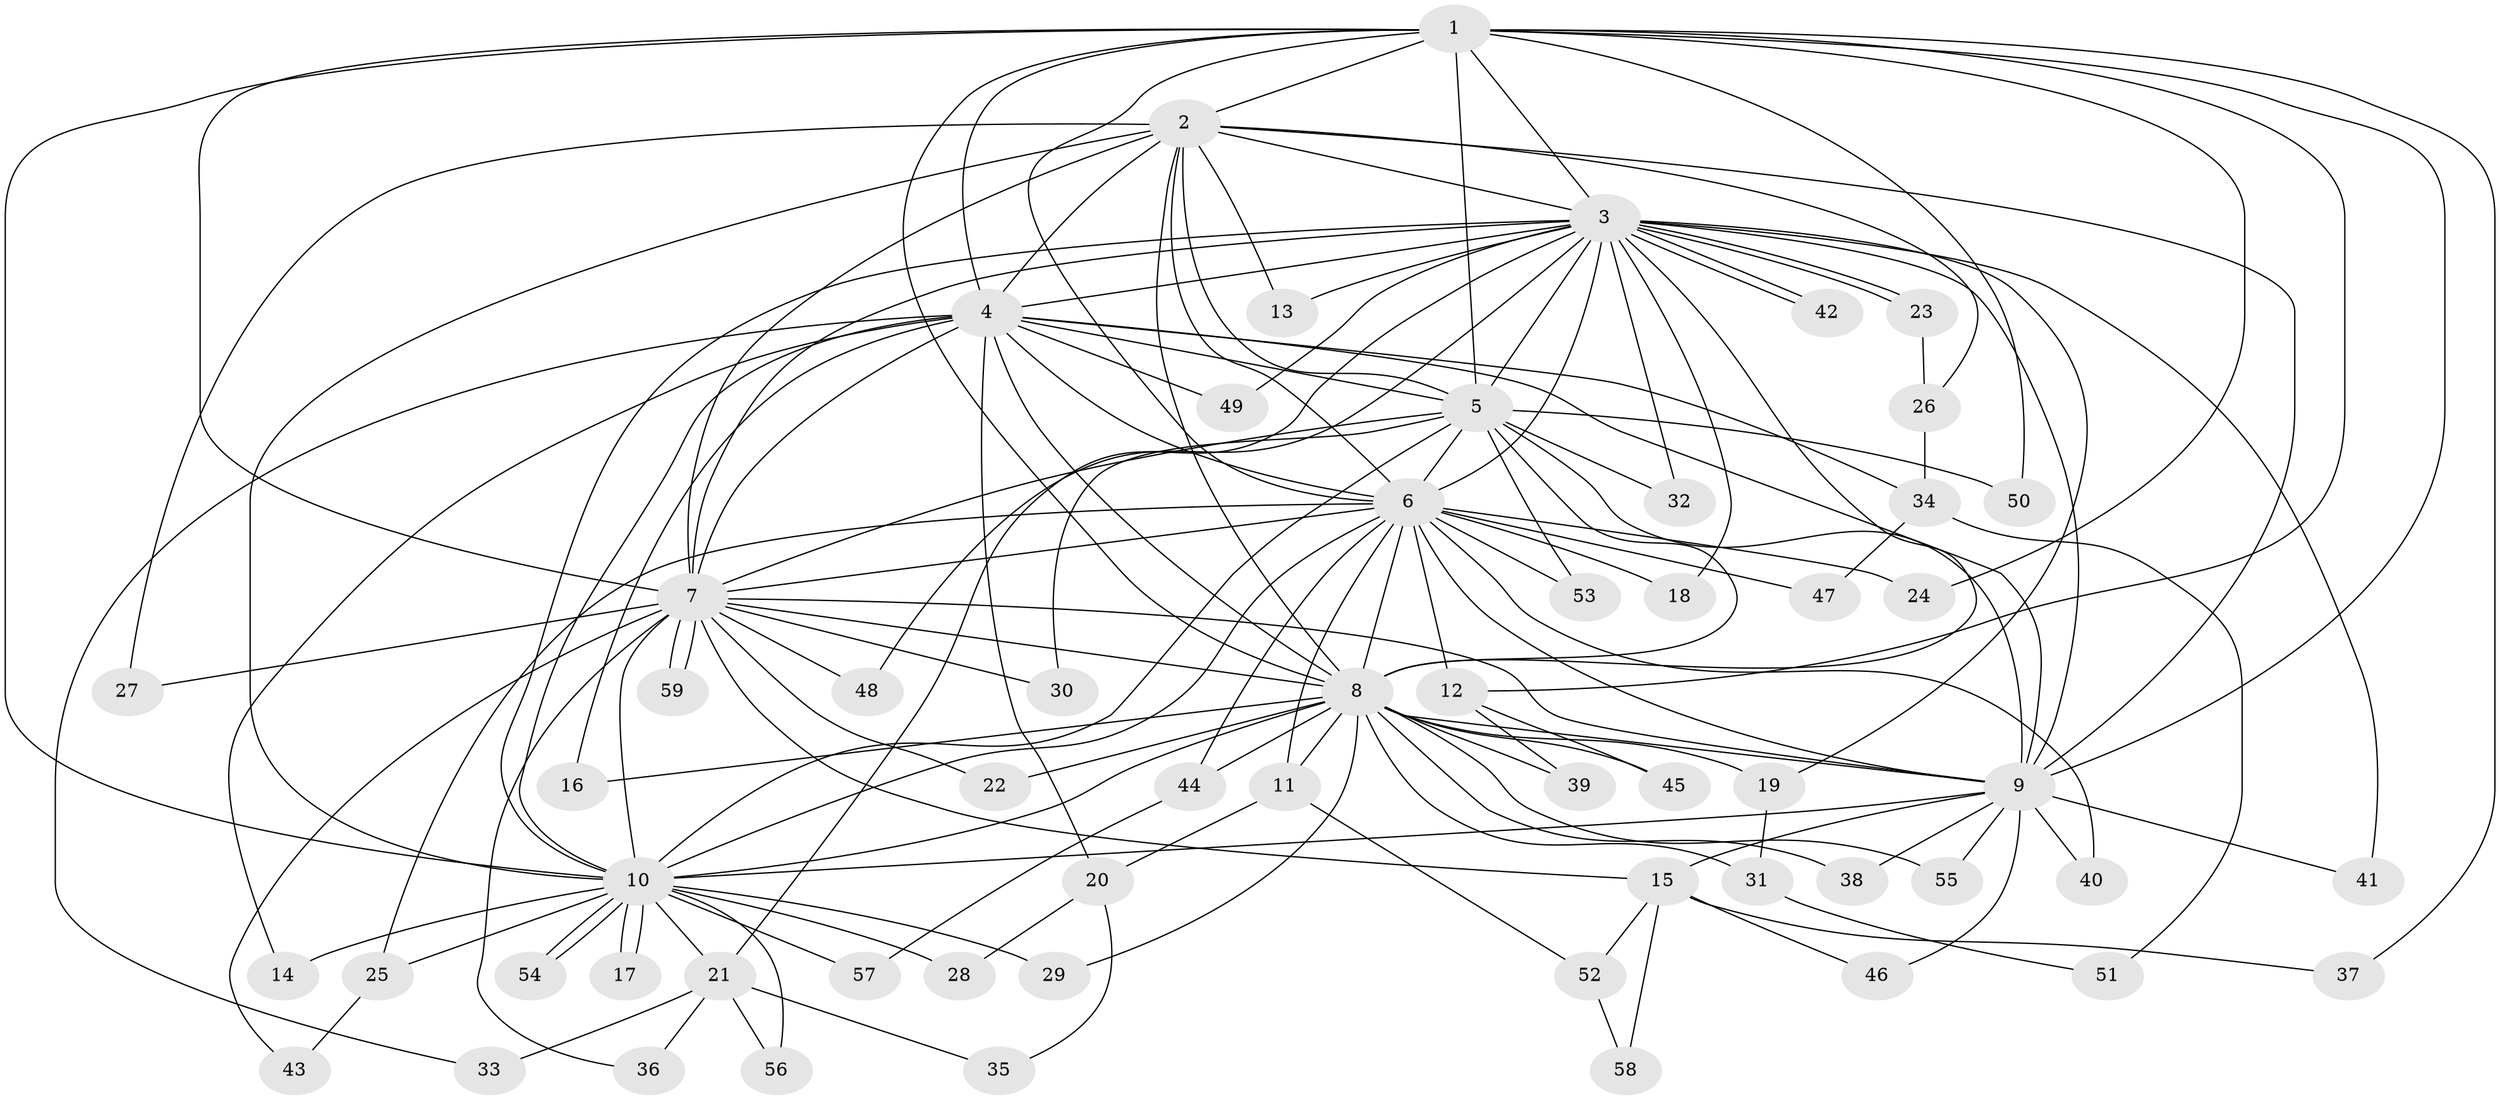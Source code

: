 // Generated by graph-tools (version 1.1) at 2025/11/02/27/25 16:11:06]
// undirected, 59 vertices, 143 edges
graph export_dot {
graph [start="1"]
  node [color=gray90,style=filled];
  1;
  2;
  3;
  4;
  5;
  6;
  7;
  8;
  9;
  10;
  11;
  12;
  13;
  14;
  15;
  16;
  17;
  18;
  19;
  20;
  21;
  22;
  23;
  24;
  25;
  26;
  27;
  28;
  29;
  30;
  31;
  32;
  33;
  34;
  35;
  36;
  37;
  38;
  39;
  40;
  41;
  42;
  43;
  44;
  45;
  46;
  47;
  48;
  49;
  50;
  51;
  52;
  53;
  54;
  55;
  56;
  57;
  58;
  59;
  1 -- 2;
  1 -- 3;
  1 -- 4;
  1 -- 5;
  1 -- 6;
  1 -- 7;
  1 -- 8;
  1 -- 9;
  1 -- 10;
  1 -- 12;
  1 -- 24;
  1 -- 37;
  1 -- 50;
  2 -- 3;
  2 -- 4;
  2 -- 5;
  2 -- 6;
  2 -- 7;
  2 -- 8;
  2 -- 9;
  2 -- 10;
  2 -- 13;
  2 -- 26;
  2 -- 27;
  3 -- 4;
  3 -- 5;
  3 -- 6;
  3 -- 7;
  3 -- 8;
  3 -- 9;
  3 -- 10;
  3 -- 13;
  3 -- 18;
  3 -- 19;
  3 -- 21;
  3 -- 23;
  3 -- 23;
  3 -- 32;
  3 -- 41;
  3 -- 42;
  3 -- 42;
  3 -- 48;
  3 -- 49;
  4 -- 5;
  4 -- 6;
  4 -- 7;
  4 -- 8;
  4 -- 9;
  4 -- 10;
  4 -- 14;
  4 -- 16;
  4 -- 20;
  4 -- 33;
  4 -- 34;
  4 -- 49;
  5 -- 6;
  5 -- 7;
  5 -- 8;
  5 -- 9;
  5 -- 10;
  5 -- 30;
  5 -- 32;
  5 -- 50;
  5 -- 53;
  6 -- 7;
  6 -- 8;
  6 -- 9;
  6 -- 10;
  6 -- 11;
  6 -- 12;
  6 -- 18;
  6 -- 24;
  6 -- 25;
  6 -- 40;
  6 -- 44;
  6 -- 47;
  6 -- 53;
  7 -- 8;
  7 -- 9;
  7 -- 10;
  7 -- 15;
  7 -- 22;
  7 -- 27;
  7 -- 30;
  7 -- 36;
  7 -- 43;
  7 -- 48;
  7 -- 59;
  7 -- 59;
  8 -- 9;
  8 -- 10;
  8 -- 11;
  8 -- 16;
  8 -- 19;
  8 -- 22;
  8 -- 29;
  8 -- 31;
  8 -- 38;
  8 -- 39;
  8 -- 44;
  8 -- 45;
  8 -- 55;
  9 -- 10;
  9 -- 15;
  9 -- 38;
  9 -- 40;
  9 -- 41;
  9 -- 46;
  9 -- 55;
  10 -- 14;
  10 -- 17;
  10 -- 17;
  10 -- 21;
  10 -- 25;
  10 -- 28;
  10 -- 29;
  10 -- 54;
  10 -- 54;
  10 -- 56;
  10 -- 57;
  11 -- 20;
  11 -- 52;
  12 -- 39;
  12 -- 45;
  15 -- 37;
  15 -- 46;
  15 -- 52;
  15 -- 58;
  19 -- 31;
  20 -- 28;
  20 -- 35;
  21 -- 33;
  21 -- 35;
  21 -- 36;
  21 -- 56;
  23 -- 26;
  25 -- 43;
  26 -- 34;
  31 -- 51;
  34 -- 47;
  34 -- 51;
  44 -- 57;
  52 -- 58;
}
